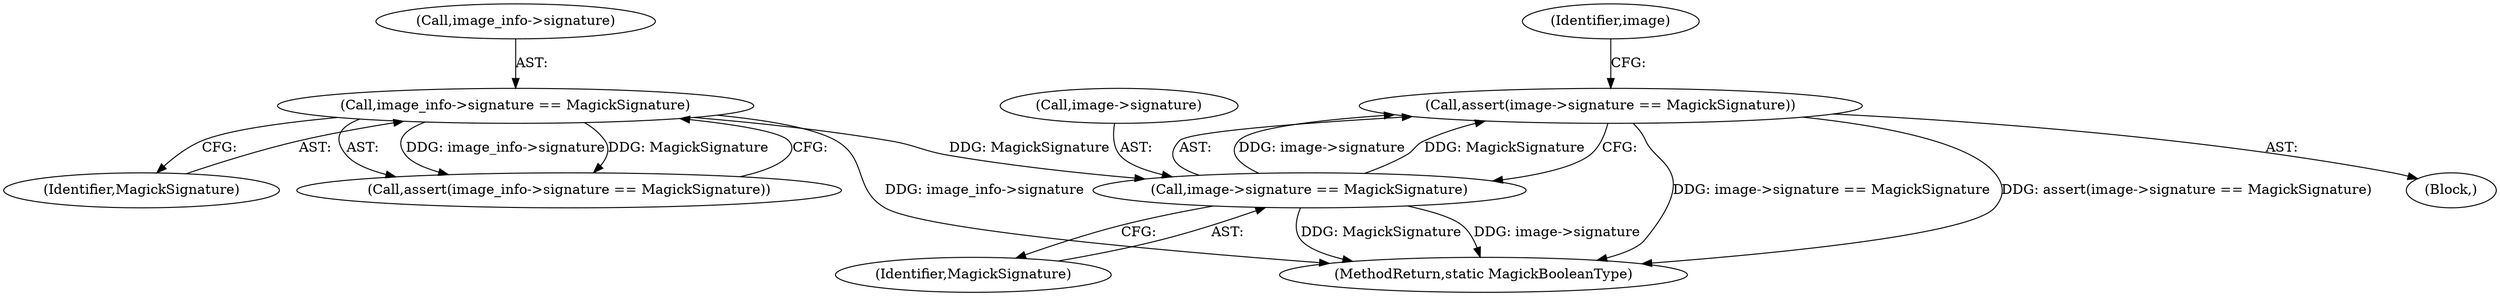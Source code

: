 digraph "0_ImageMagick_10b3823a7619ed22d42764733eb052c4159bc8c1@API" {
"1000137" [label="(Call,assert(image->signature == MagickSignature))"];
"1000138" [label="(Call,image->signature == MagickSignature)"];
"1000126" [label="(Call,image_info->signature == MagickSignature)"];
"1000127" [label="(Call,image_info->signature)"];
"1000107" [label="(Block,)"];
"1000146" [label="(Identifier,image)"];
"1000142" [label="(Identifier,MagickSignature)"];
"1000138" [label="(Call,image->signature == MagickSignature)"];
"1000130" [label="(Identifier,MagickSignature)"];
"1000126" [label="(Call,image_info->signature == MagickSignature)"];
"1000125" [label="(Call,assert(image_info->signature == MagickSignature))"];
"1000549" [label="(MethodReturn,static MagickBooleanType)"];
"1000139" [label="(Call,image->signature)"];
"1000137" [label="(Call,assert(image->signature == MagickSignature))"];
"1000137" -> "1000107"  [label="AST: "];
"1000137" -> "1000138"  [label="CFG: "];
"1000138" -> "1000137"  [label="AST: "];
"1000146" -> "1000137"  [label="CFG: "];
"1000137" -> "1000549"  [label="DDG: image->signature == MagickSignature"];
"1000137" -> "1000549"  [label="DDG: assert(image->signature == MagickSignature)"];
"1000138" -> "1000137"  [label="DDG: image->signature"];
"1000138" -> "1000137"  [label="DDG: MagickSignature"];
"1000138" -> "1000142"  [label="CFG: "];
"1000139" -> "1000138"  [label="AST: "];
"1000142" -> "1000138"  [label="AST: "];
"1000138" -> "1000549"  [label="DDG: MagickSignature"];
"1000138" -> "1000549"  [label="DDG: image->signature"];
"1000126" -> "1000138"  [label="DDG: MagickSignature"];
"1000126" -> "1000125"  [label="AST: "];
"1000126" -> "1000130"  [label="CFG: "];
"1000127" -> "1000126"  [label="AST: "];
"1000130" -> "1000126"  [label="AST: "];
"1000125" -> "1000126"  [label="CFG: "];
"1000126" -> "1000549"  [label="DDG: image_info->signature"];
"1000126" -> "1000125"  [label="DDG: image_info->signature"];
"1000126" -> "1000125"  [label="DDG: MagickSignature"];
}
